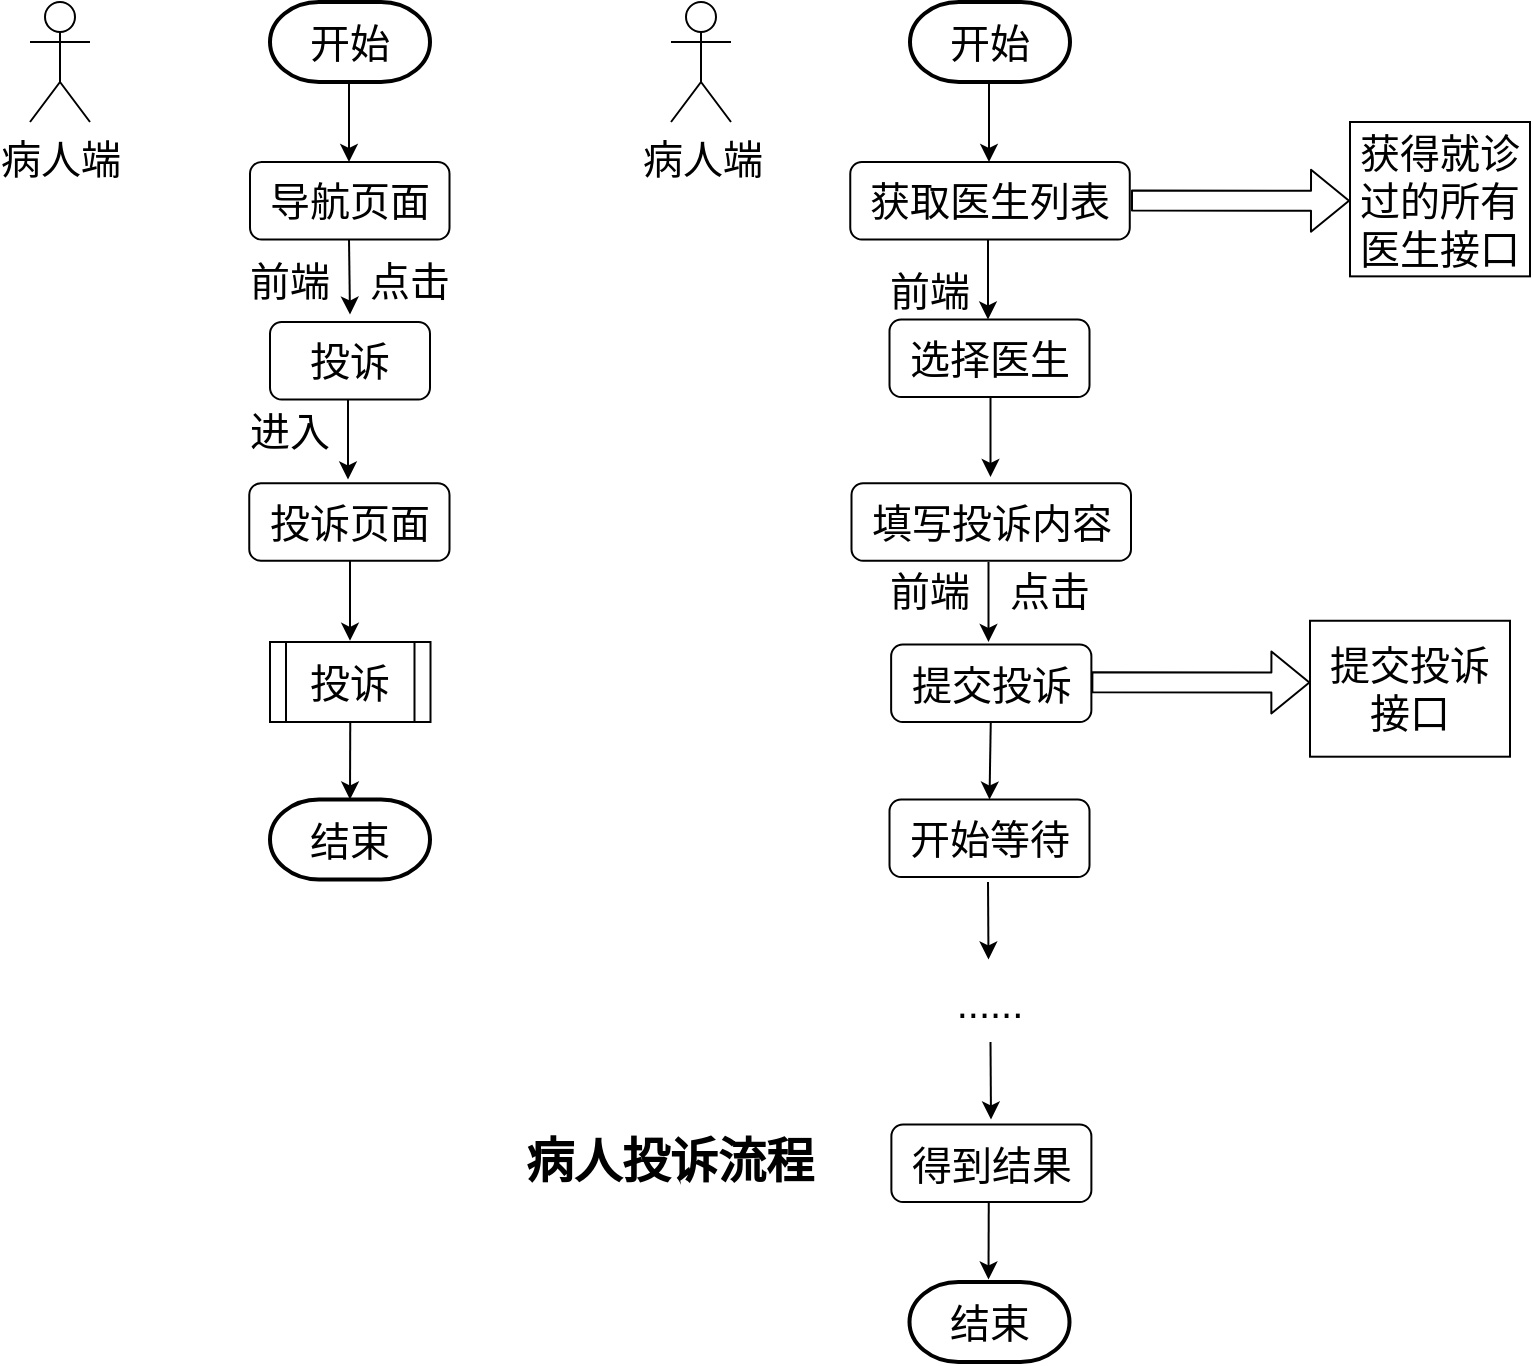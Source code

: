 <mxfile>
    <diagram id="X5SzS_FeevJv-DkIXQUU" name="第 1 页">
        <mxGraphModel dx="930" dy="659" grid="1" gridSize="10" guides="1" tooltips="1" connect="1" arrows="1" fold="1" page="1" pageScale="1" pageWidth="827" pageHeight="1169" math="0" shadow="0">
            <root>
                <mxCell id="0"/>
                <mxCell id="1" parent="0"/>
                <mxCell id="193" value="&lt;font style=&quot;font-size: 20px;&quot;&gt;病人端&lt;/font&gt;" style="shape=umlActor;verticalLabelPosition=bottom;verticalAlign=top;html=1;outlineConnect=0;" parent="1" vertex="1">
                    <mxGeometry x="40" y="40" width="30" height="60" as="geometry"/>
                </mxCell>
                <mxCell id="194" value="开始" style="strokeWidth=2;html=1;shape=mxgraph.flowchart.terminator;whiteSpace=wrap;fontSize=20;" parent="1" vertex="1">
                    <mxGeometry x="160" y="40" width="80" height="40" as="geometry"/>
                </mxCell>
                <mxCell id="195" value="" style="endArrow=classic;html=1;fontSize=20;exitX=0.5;exitY=1;exitDx=0;exitDy=0;exitPerimeter=0;strokeWidth=1;" parent="1" edge="1">
                    <mxGeometry width="50" height="50" relative="1" as="geometry">
                        <mxPoint x="199.5" y="80" as="sourcePoint"/>
                        <mxPoint x="199.5" y="120" as="targetPoint"/>
                    </mxGeometry>
                </mxCell>
                <mxCell id="196" value="导航页面" style="rounded=1;whiteSpace=wrap;html=1;fontSize=20;" parent="1" vertex="1">
                    <mxGeometry x="150" y="120" width="99.75" height="38.75" as="geometry"/>
                </mxCell>
                <mxCell id="197" value="" style="endArrow=classic;html=1;fontSize=20;exitX=0.5;exitY=1;exitDx=0;exitDy=0;exitPerimeter=0;strokeWidth=1;entryX=0.5;entryY=0;entryDx=0;entryDy=0;" parent="1" edge="1">
                    <mxGeometry width="50" height="50" relative="1" as="geometry">
                        <mxPoint x="199.5" y="158.75" as="sourcePoint"/>
                        <mxPoint x="200" y="196.25" as="targetPoint"/>
                    </mxGeometry>
                </mxCell>
                <mxCell id="198" value="前端" style="text;html=1;strokeColor=none;fillColor=none;align=center;verticalAlign=middle;whiteSpace=wrap;rounded=0;fontSize=20;" parent="1" vertex="1">
                    <mxGeometry x="140" y="163.75" width="60" height="30" as="geometry"/>
                </mxCell>
                <mxCell id="199" value="点击" style="text;html=1;strokeColor=none;fillColor=none;align=center;verticalAlign=middle;whiteSpace=wrap;rounded=0;fontSize=20;" parent="1" vertex="1">
                    <mxGeometry x="200" y="163.75" width="60" height="30" as="geometry"/>
                </mxCell>
                <mxCell id="200" value="投诉" style="rounded=1;whiteSpace=wrap;html=1;fontSize=20;" parent="1" vertex="1">
                    <mxGeometry x="160" y="200" width="80" height="38.75" as="geometry"/>
                </mxCell>
                <mxCell id="201" value="" style="endArrow=classic;html=1;fontSize=20;exitX=0.5;exitY=1;exitDx=0;exitDy=0;exitPerimeter=0;strokeWidth=1;" parent="1" edge="1">
                    <mxGeometry width="50" height="50" relative="1" as="geometry">
                        <mxPoint x="199" y="238.75" as="sourcePoint"/>
                        <mxPoint x="199" y="278.75" as="targetPoint"/>
                    </mxGeometry>
                </mxCell>
                <mxCell id="202" value="投诉页面" style="rounded=1;whiteSpace=wrap;html=1;fontSize=20;" parent="1" vertex="1">
                    <mxGeometry x="149.63" y="280.63" width="100.12" height="38.75" as="geometry"/>
                </mxCell>
                <mxCell id="203" value="进入" style="text;html=1;strokeColor=none;fillColor=none;align=center;verticalAlign=middle;whiteSpace=wrap;rounded=0;fontSize=20;" parent="1" vertex="1">
                    <mxGeometry x="140" y="238.75" width="60" height="30" as="geometry"/>
                </mxCell>
                <mxCell id="204" value="" style="endArrow=classic;html=1;fontSize=20;exitX=0.5;exitY=1;exitDx=0;exitDy=0;exitPerimeter=0;strokeWidth=1;" parent="1" edge="1">
                    <mxGeometry width="50" height="50" relative="1" as="geometry">
                        <mxPoint x="200" y="319.38" as="sourcePoint"/>
                        <mxPoint x="200" y="359.38" as="targetPoint"/>
                    </mxGeometry>
                </mxCell>
                <mxCell id="205" value="&lt;font style=&quot;font-size: 20px;&quot;&gt;投诉&lt;/font&gt;" style="shape=process;whiteSpace=wrap;html=1;backgroundOutline=1;" parent="1" vertex="1">
                    <mxGeometry x="160" y="360" width="80.25" height="40" as="geometry"/>
                </mxCell>
                <mxCell id="206" value="" style="endArrow=classic;html=1;fontSize=20;strokeWidth=1;entryX=0.5;entryY=0;entryDx=0;entryDy=0;entryPerimeter=0;exitX=0.5;exitY=1;exitDx=0;exitDy=0;" parent="1" source="205" target="207" edge="1">
                    <mxGeometry width="50" height="50" relative="1" as="geometry">
                        <mxPoint x="300" y="430" as="sourcePoint"/>
                        <mxPoint x="270" y="430" as="targetPoint"/>
                    </mxGeometry>
                </mxCell>
                <mxCell id="207" value="结束" style="strokeWidth=2;html=1;shape=mxgraph.flowchart.terminator;whiteSpace=wrap;fontSize=20;" parent="1" vertex="1">
                    <mxGeometry x="160" y="438.75" width="80" height="40" as="geometry"/>
                </mxCell>
                <mxCell id="208" value="&lt;font style=&quot;font-size: 20px;&quot;&gt;病人端&lt;/font&gt;" style="shape=umlActor;verticalLabelPosition=bottom;verticalAlign=top;html=1;outlineConnect=0;" parent="1" vertex="1">
                    <mxGeometry x="360.5" y="40" width="30" height="60" as="geometry"/>
                </mxCell>
                <mxCell id="209" value="开始" style="strokeWidth=2;html=1;shape=mxgraph.flowchart.terminator;whiteSpace=wrap;fontSize=20;" parent="1" vertex="1">
                    <mxGeometry x="480" y="40" width="80" height="40" as="geometry"/>
                </mxCell>
                <mxCell id="210" value="" style="endArrow=classic;html=1;fontSize=20;exitX=0.5;exitY=1;exitDx=0;exitDy=0;exitPerimeter=0;strokeWidth=1;" parent="1" edge="1">
                    <mxGeometry width="50" height="50" relative="1" as="geometry">
                        <mxPoint x="519.5" y="80" as="sourcePoint"/>
                        <mxPoint x="519.5" y="120" as="targetPoint"/>
                    </mxGeometry>
                </mxCell>
                <mxCell id="212" value="" style="shape=flexArrow;endArrow=classic;html=1;exitX=1;exitY=0.5;exitDx=0;exitDy=0;entryX=0;entryY=0.5;entryDx=0;entryDy=0;" parent="1" edge="1">
                    <mxGeometry width="50" height="50" relative="1" as="geometry">
                        <mxPoint x="590.5" y="139.25" as="sourcePoint"/>
                        <mxPoint x="700" y="139.375" as="targetPoint"/>
                    </mxGeometry>
                </mxCell>
                <mxCell id="218" value="获取医生列表" style="rounded=1;whiteSpace=wrap;html=1;fontSize=20;" parent="1" vertex="1">
                    <mxGeometry x="450.13" y="120" width="139.75" height="38.75" as="geometry"/>
                </mxCell>
                <mxCell id="220" value="&lt;font style=&quot;font-size: 20px;&quot;&gt;获得就诊过的所有医生接口&lt;/font&gt;" style="rounded=0;whiteSpace=wrap;html=1;fillColor=none;" parent="1" vertex="1">
                    <mxGeometry x="700" y="100" width="90" height="77.18" as="geometry"/>
                </mxCell>
                <mxCell id="221" value="" style="endArrow=classic;html=1;fontSize=20;exitX=0.5;exitY=1;exitDx=0;exitDy=0;exitPerimeter=0;strokeWidth=1;" parent="1" edge="1">
                    <mxGeometry width="50" height="50" relative="1" as="geometry">
                        <mxPoint x="519" y="158.75" as="sourcePoint"/>
                        <mxPoint x="519" y="198.75" as="targetPoint"/>
                    </mxGeometry>
                </mxCell>
                <mxCell id="222" value="选择医生" style="rounded=1;whiteSpace=wrap;html=1;fontSize=20;" parent="1" vertex="1">
                    <mxGeometry x="469.75" y="198.75" width="100" height="38.75" as="geometry"/>
                </mxCell>
                <mxCell id="223" value="前端" style="text;html=1;strokeColor=none;fillColor=none;align=center;verticalAlign=middle;whiteSpace=wrap;rounded=0;fontSize=20;" parent="1" vertex="1">
                    <mxGeometry x="460.25" y="168.75" width="60" height="30" as="geometry"/>
                </mxCell>
                <mxCell id="224" value="" style="endArrow=classic;html=1;fontSize=20;exitX=0.5;exitY=1;exitDx=0;exitDy=0;exitPerimeter=0;strokeWidth=1;" parent="1" edge="1">
                    <mxGeometry width="50" height="50" relative="1" as="geometry">
                        <mxPoint x="520.25" y="237.5" as="sourcePoint"/>
                        <mxPoint x="520.25" y="277.5" as="targetPoint"/>
                    </mxGeometry>
                </mxCell>
                <mxCell id="228" value="" style="endArrow=classic;html=1;fontSize=20;exitX=0.5;exitY=1;exitDx=0;exitDy=0;exitPerimeter=0;strokeWidth=1;entryX=0.5;entryY=0;entryDx=0;entryDy=0;" parent="1" target="230" edge="1">
                    <mxGeometry width="50" height="50" relative="1" as="geometry">
                        <mxPoint x="520.38" y="400" as="sourcePoint"/>
                        <mxPoint x="580" y="420" as="targetPoint"/>
                    </mxGeometry>
                </mxCell>
                <mxCell id="230" value="开始等待" style="rounded=1;whiteSpace=wrap;html=1;fontSize=20;" parent="1" vertex="1">
                    <mxGeometry x="469.75" y="438.75" width="100" height="38.75" as="geometry"/>
                </mxCell>
                <mxCell id="239" value="病人投诉流程" style="text;html=1;strokeColor=none;fillColor=none;align=center;verticalAlign=middle;whiteSpace=wrap;rounded=0;fontSize=24;fontStyle=1" parent="1" vertex="1">
                    <mxGeometry x="280" y="600" width="160" height="40" as="geometry"/>
                </mxCell>
                <mxCell id="240" value="填写投诉内容" style="rounded=1;whiteSpace=wrap;html=1;fontSize=20;" parent="1" vertex="1">
                    <mxGeometry x="450.75" y="280.63" width="139.75" height="38.75" as="geometry"/>
                </mxCell>
                <mxCell id="241" value="" style="endArrow=classic;html=1;fontSize=20;exitX=0.5;exitY=1;exitDx=0;exitDy=0;exitPerimeter=0;strokeWidth=1;" parent="1" edge="1">
                    <mxGeometry width="50" height="50" relative="1" as="geometry">
                        <mxPoint x="519.25" y="320" as="sourcePoint"/>
                        <mxPoint x="519.25" y="360" as="targetPoint"/>
                    </mxGeometry>
                </mxCell>
                <mxCell id="242" value="前端" style="text;html=1;strokeColor=none;fillColor=none;align=center;verticalAlign=middle;whiteSpace=wrap;rounded=0;fontSize=20;" parent="1" vertex="1">
                    <mxGeometry x="460.25" y="319.38" width="60" height="30" as="geometry"/>
                </mxCell>
                <mxCell id="243" value="点击" style="text;html=1;strokeColor=none;fillColor=none;align=center;verticalAlign=middle;whiteSpace=wrap;rounded=0;fontSize=20;" parent="1" vertex="1">
                    <mxGeometry x="520.25" y="319.38" width="60" height="30" as="geometry"/>
                </mxCell>
                <mxCell id="244" value="提交投诉" style="rounded=1;whiteSpace=wrap;html=1;fontSize=20;" parent="1" vertex="1">
                    <mxGeometry x="470.57" y="361.25" width="100.12" height="38.75" as="geometry"/>
                </mxCell>
                <mxCell id="246" value="" style="endArrow=classic;html=1;fontSize=20;strokeWidth=1;entryX=0.5;entryY=0;entryDx=0;entryDy=0;" parent="1" edge="1">
                    <mxGeometry width="50" height="50" relative="1" as="geometry">
                        <mxPoint x="519" y="480" as="sourcePoint"/>
                        <mxPoint x="519.25" y="518.75" as="targetPoint"/>
                    </mxGeometry>
                </mxCell>
                <mxCell id="247" value="" style="shape=flexArrow;endArrow=classic;html=1;exitX=1;exitY=0.5;exitDx=0;exitDy=0;entryX=0;entryY=0.5;entryDx=0;entryDy=0;" parent="1" edge="1">
                    <mxGeometry width="50" height="50" relative="1" as="geometry">
                        <mxPoint x="570.69" y="380.13" as="sourcePoint"/>
                        <mxPoint x="680.19" y="380.255" as="targetPoint"/>
                    </mxGeometry>
                </mxCell>
                <mxCell id="248" value="&lt;font style=&quot;font-size: 20px;&quot;&gt;提交投诉接口&lt;/font&gt;" style="rounded=0;whiteSpace=wrap;html=1;fillColor=none;" parent="1" vertex="1">
                    <mxGeometry x="680" y="349.38" width="100" height="67.97" as="geometry"/>
                </mxCell>
                <mxCell id="249" value="......" style="text;html=1;strokeColor=none;fillColor=none;align=center;verticalAlign=middle;whiteSpace=wrap;rounded=0;fontSize=20;" parent="1" vertex="1">
                    <mxGeometry x="480" y="519.38" width="80" height="40.62" as="geometry"/>
                </mxCell>
                <mxCell id="251" value="" style="endArrow=classic;html=1;fontSize=20;strokeWidth=1;entryX=0.5;entryY=0;entryDx=0;entryDy=0;" parent="1" edge="1">
                    <mxGeometry width="50" height="50" relative="1" as="geometry">
                        <mxPoint x="520.25" y="560" as="sourcePoint"/>
                        <mxPoint x="520.5" y="598.75" as="targetPoint"/>
                    </mxGeometry>
                </mxCell>
                <mxCell id="252" value="得到结果" style="rounded=1;whiteSpace=wrap;html=1;fontSize=20;" parent="1" vertex="1">
                    <mxGeometry x="470.69" y="601.25" width="100" height="38.75" as="geometry"/>
                </mxCell>
                <mxCell id="253" value="" style="endArrow=classic;html=1;fontSize=20;strokeWidth=1;entryX=0.5;entryY=0;entryDx=0;entryDy=0;entryPerimeter=0;exitX=0.5;exitY=1;exitDx=0;exitDy=0;" parent="1" edge="1">
                    <mxGeometry width="50" height="50" relative="1" as="geometry">
                        <mxPoint x="519.38" y="640" as="sourcePoint"/>
                        <mxPoint x="519.255" y="678.75" as="targetPoint"/>
                    </mxGeometry>
                </mxCell>
                <mxCell id="254" value="结束" style="strokeWidth=2;html=1;shape=mxgraph.flowchart.terminator;whiteSpace=wrap;fontSize=20;" parent="1" vertex="1">
                    <mxGeometry x="479.75" y="680" width="80" height="40" as="geometry"/>
                </mxCell>
            </root>
        </mxGraphModel>
    </diagram>
</mxfile>
